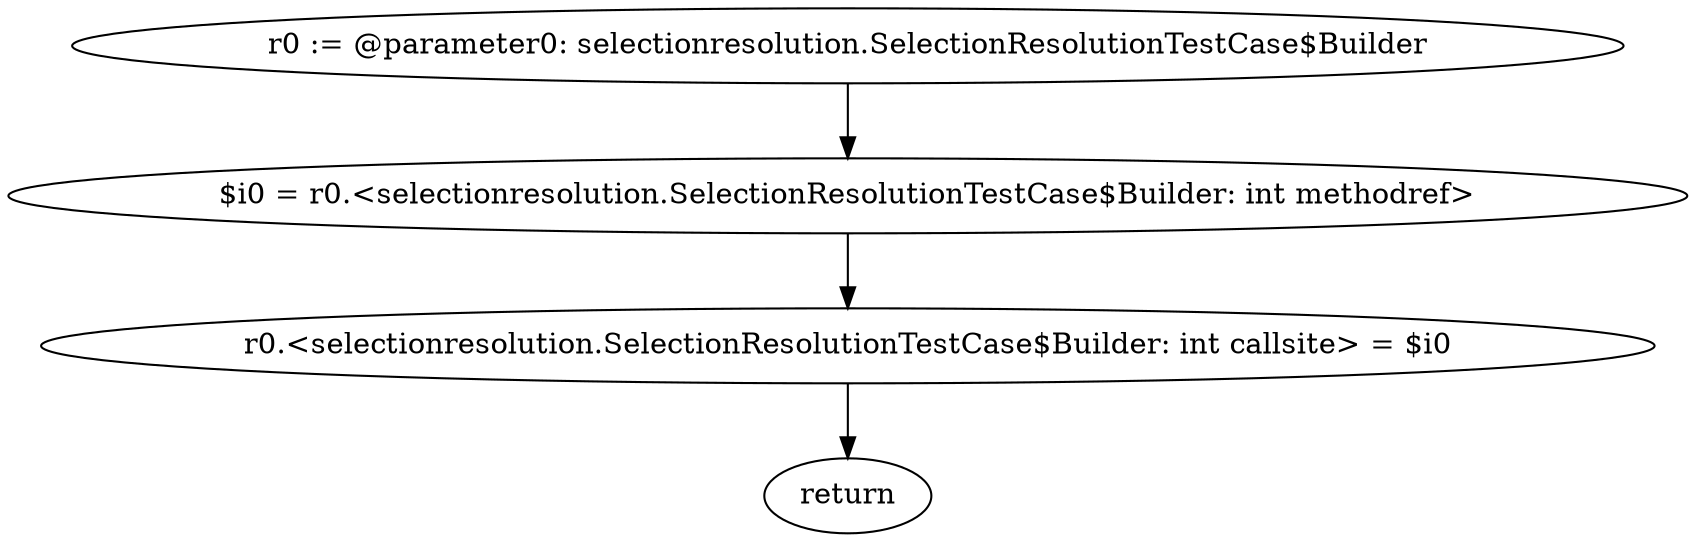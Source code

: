 digraph "unitGraph" {
    "r0 := @parameter0: selectionresolution.SelectionResolutionTestCase$Builder"
    "$i0 = r0.<selectionresolution.SelectionResolutionTestCase$Builder: int methodref>"
    "r0.<selectionresolution.SelectionResolutionTestCase$Builder: int callsite> = $i0"
    "return"
    "r0 := @parameter0: selectionresolution.SelectionResolutionTestCase$Builder"->"$i0 = r0.<selectionresolution.SelectionResolutionTestCase$Builder: int methodref>";
    "$i0 = r0.<selectionresolution.SelectionResolutionTestCase$Builder: int methodref>"->"r0.<selectionresolution.SelectionResolutionTestCase$Builder: int callsite> = $i0";
    "r0.<selectionresolution.SelectionResolutionTestCase$Builder: int callsite> = $i0"->"return";
}
